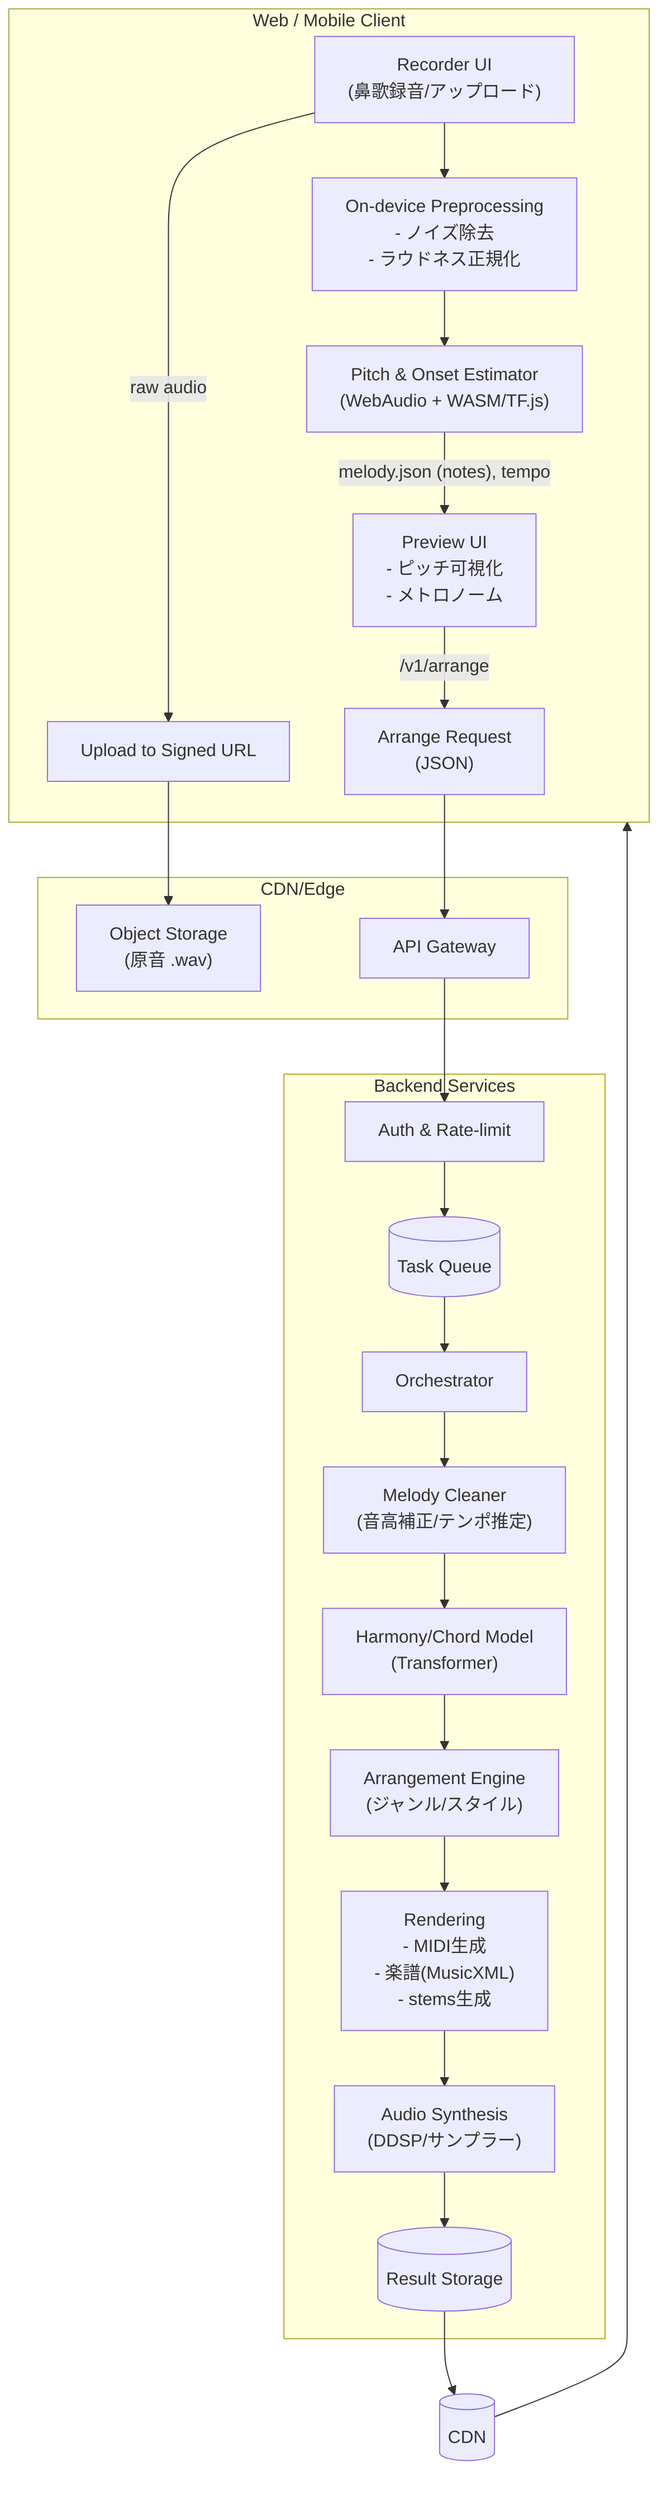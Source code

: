 flowchart TD
subgraph Client["Web / Mobile Client"]
A["Recorder UI<br/>(鼻歌録音/アップロード)"] --> B["On-device Preprocessing<br/>- ノイズ除去<br/>- ラウドネス正規化"]
B --> C["Pitch & Onset Estimator<br/>(WebAudio + WASM/TF.js)"]
C -->|"melody.json (notes), tempo"| D["Preview UI<br/>- ピッチ可視化<br/>- メトロノーム"]
D -->|/v1/arrange| S
A -->|raw audio| U
end


subgraph Edge["CDN/Edge"]
U["Upload to Signed URL"] --> V["Object Storage<br/>(原音 .wav)"]
S["Arrange Request<br/>(JSON)"] --> W["API Gateway"]
end


subgraph Backend["Backend Services"]
W --> X["Auth & Rate-limit"]
X --> Y[(Task Queue)]
Y --> Z["Orchestrator"]
Z --> M1["Melody Cleaner<br/>(音高補正/テンポ推定)"]
M1 --> M2["Harmony/Chord Model<br/>(Transformer)"]
M2 --> M3["Arrangement Engine<br/>(ジャンル/スタイル)"]
M3 --> M4["Rendering<br/>- MIDI生成<br/>- 楽譜(MusicXML)<br/>- stems生成"]
M4 --> M5["Audio Synthesis<br/>(DDSP/サンプラー)"]
M5 --> R[(Result Storage)]
end


R --> CDN[(CDN)]
CDN --> Client